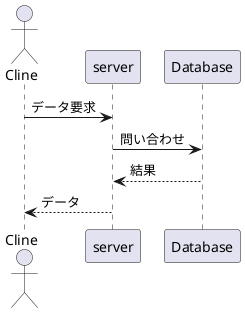 @startuml
actor Cline 
participant WebApp as "server"
participant AuthSever as "Database"

Cline->WebApp:データ要求
WebApp->AuthSever:問い合わせ
AuthSever-->WebApp:結果
WebApp-->Cline:データ
@enduml